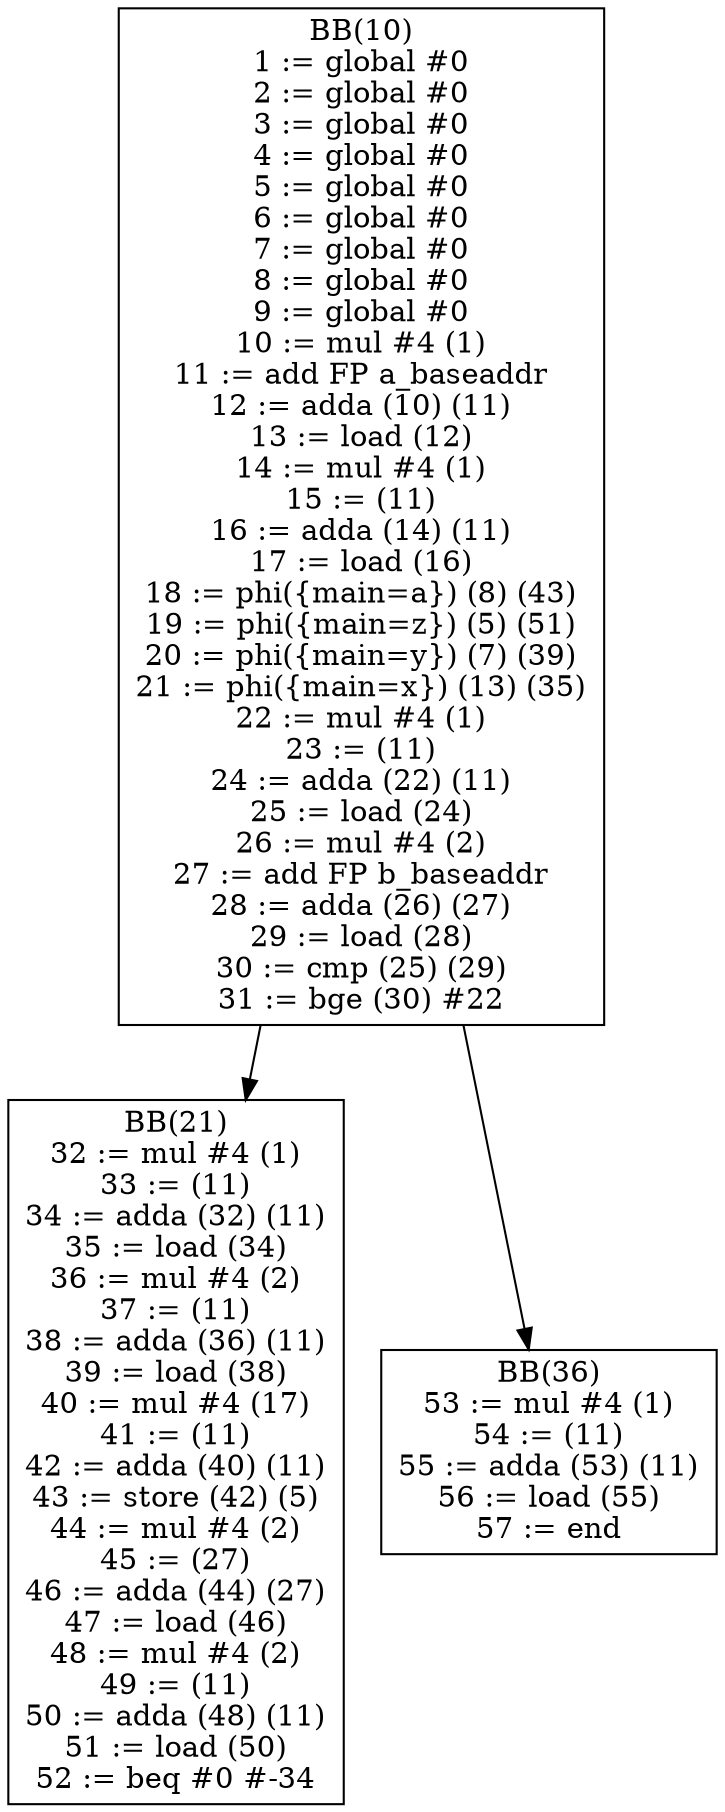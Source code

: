 digraph dom {
BB10[shape = box, label = "BB(10)\n" + "1 := global #0\n" + "2 := global #0\n" + "3 := global #0\n" + "4 := global #0\n" + "5 := global #0\n" + "6 := global #0\n" + "7 := global #0\n" + "8 := global #0\n" + "9 := global #0\n" + "10 := mul #4 (1)\n" + "11 := add FP a_baseaddr\n" + "12 := adda (10) (11)\n" + "13 := load (12)\n" + "14 := mul #4 (1)\n" + "15 := (11)\n" + "16 := adda (14) (11)\n" + "17 := load (16)\n" + "18 := phi({main=a}) (8) (43)\n" + "19 := phi({main=z}) (5) (51)\n" + "20 := phi({main=y}) (7) (39)\n" + "21 := phi({main=x}) (13) (35)\n" + "22 := mul #4 (1)\n" + "23 := (11)\n" + "24 := adda (22) (11)\n" + "25 := load (24)\n" + "26 := mul #4 (2)\n" + "27 := add FP b_baseaddr\n" + "28 := adda (26) (27)\n" + "29 := load (28)\n" + "30 := cmp (25) (29)\n" + "31 := bge (30) #22\n"];
BB21[shape = box, label = "BB(21)\n" + "32 := mul #4 (1)\n" + "33 := (11)\n" + "34 := adda (32) (11)\n" + "35 := load (34)\n" + "36 := mul #4 (2)\n" + "37 := (11)\n" + "38 := adda (36) (11)\n" + "39 := load (38)\n" + "40 := mul #4 (17)\n" + "41 := (11)\n" + "42 := adda (40) (11)\n" + "43 := store (42) (5)\n" + "44 := mul #4 (2)\n" + "45 := (27)\n" + "46 := adda (44) (27)\n" + "47 := load (46)\n" + "48 := mul #4 (2)\n" + "49 := (11)\n" + "50 := adda (48) (11)\n" + "51 := load (50)\n" + "52 := beq #0 #-34\n"];
BB36[shape = box, label = "BB(36)\n" + "53 := mul #4 (1)\n" + "54 := (11)\n" + "55 := adda (53) (11)\n" + "56 := load (55)\n" + "57 := end\n"];
BB10 -> BB21;
BB10 -> BB36;
}
